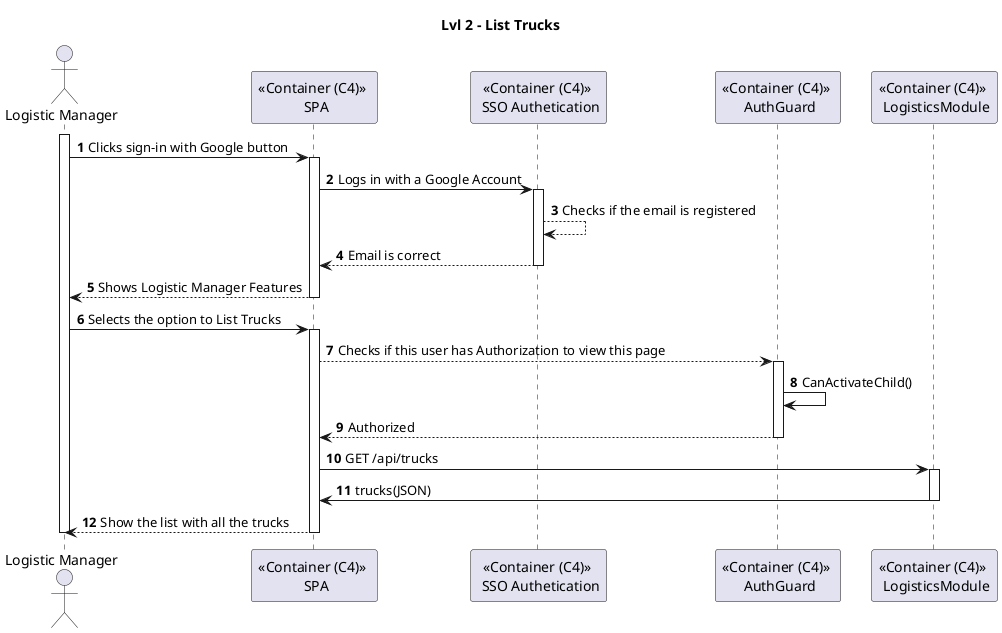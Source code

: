 @startuml USA02

title Lvl 2 - List Trucks

autonumber

actor "Logistic Manager" as LM
participant "<< Container (C4) >> \n SPA" as S
participant "<< Container (C4) >> \n SSO Authetication" as SSO
participant "<< Container (C4) >> \n AuthGuard" as AG
participant "<< Container (C4) >> \n LogisticsModule" as LMD


activate LM
LM -> S : Clicks sign-in with Google button
activate S
S -> SSO : Logs in with a Google Account
activate SSO
SSO --> SSO : Checks if the email is registered
SSO --> S : Email is correct
deactivate SSO
S --> LM : Shows Logistic Manager Features
deactivate S
LM -> S : Selects the option to List Trucks
activate S
S --> AG : Checks if this user has Authorization to view this page
activate AG
AG -> AG : CanActivateChild()
AG --> S : Authorized
deactivate AG

S -> LMD : GET /api/trucks
activate LMD

LMD -> S : trucks(JSON)
deactivate LMD

S --> LM : Show the list with all the trucks
deactivate S
deactivate LM

@enduml